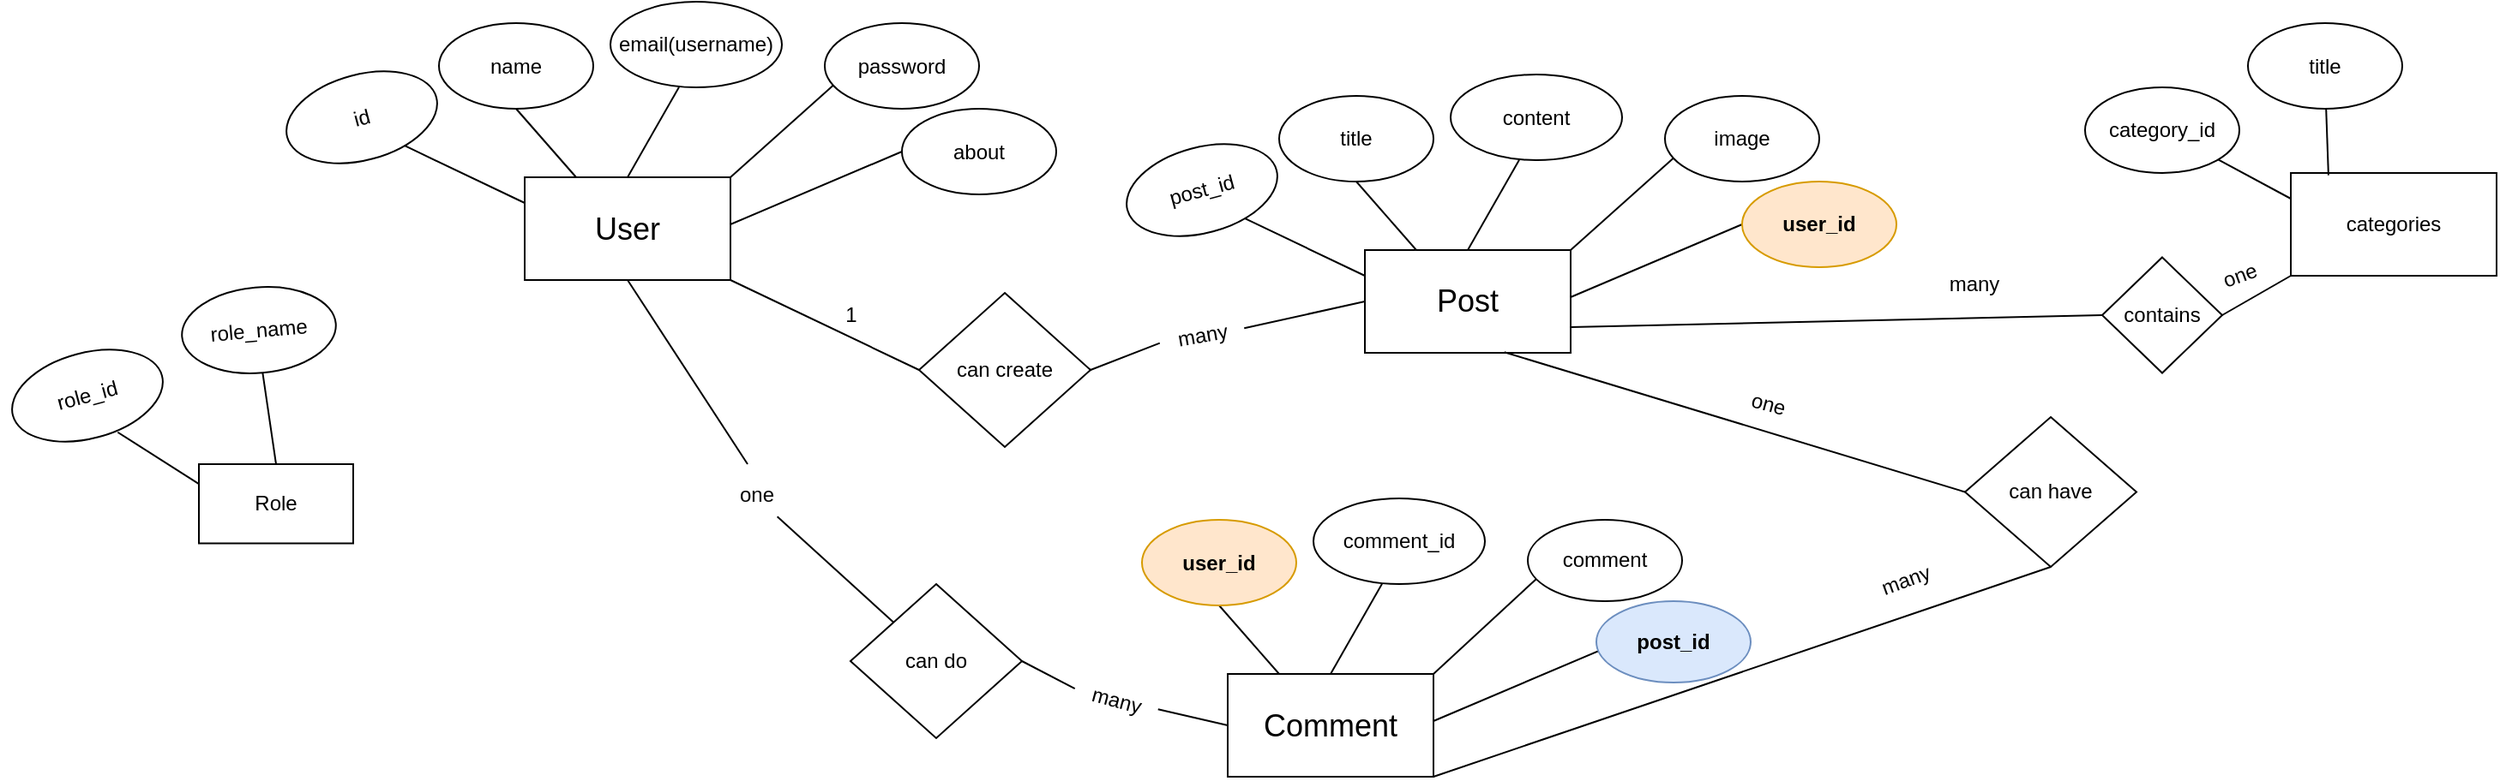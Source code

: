 <mxfile version="24.0.0" type="device">
  <diagram name="Page-1" id="8NYxzYodRxHyNJgZvf4s">
    <mxGraphModel dx="1644" dy="420" grid="1" gridSize="10" guides="1" tooltips="1" connect="1" arrows="1" fold="1" page="1" pageScale="1" pageWidth="850" pageHeight="1100" math="0" shadow="0">
      <root>
        <mxCell id="0" />
        <mxCell id="1" parent="0" />
        <mxCell id="JpUHTsAU69_Z2bJbJT-Z-1" value="&lt;font style=&quot;font-size: 18px;&quot;&gt;User&lt;/font&gt;" style="rounded=0;whiteSpace=wrap;html=1;" vertex="1" parent="1">
          <mxGeometry x="240" y="162.5" width="120" height="60" as="geometry" />
        </mxCell>
        <mxCell id="JpUHTsAU69_Z2bJbJT-Z-2" value="" style="endArrow=none;html=1;rounded=0;exitX=0;exitY=0.25;exitDx=0;exitDy=0;entryX=0.719;entryY=0.947;entryDx=0;entryDy=0;entryPerimeter=0;" edge="1" parent="1" source="JpUHTsAU69_Z2bJbJT-Z-1" target="JpUHTsAU69_Z2bJbJT-Z-4">
          <mxGeometry width="50" height="50" relative="1" as="geometry">
            <mxPoint x="230" y="182.5" as="sourcePoint" />
            <mxPoint x="217.273" y="152.5" as="targetPoint" />
          </mxGeometry>
        </mxCell>
        <mxCell id="JpUHTsAU69_Z2bJbJT-Z-4" value="id" style="ellipse;whiteSpace=wrap;html=1;rotation=-15;" vertex="1" parent="1">
          <mxGeometry x="100" y="102.5" width="90" height="50" as="geometry" />
        </mxCell>
        <mxCell id="JpUHTsAU69_Z2bJbJT-Z-5" value="" style="endArrow=none;html=1;rounded=0;exitX=1;exitY=0;exitDx=0;exitDy=0;entryX=0.059;entryY=0.72;entryDx=0;entryDy=0;entryPerimeter=0;" edge="1" parent="1" source="JpUHTsAU69_Z2bJbJT-Z-1" target="JpUHTsAU69_Z2bJbJT-Z-6">
          <mxGeometry width="50" height="50" relative="1" as="geometry">
            <mxPoint x="390" y="162.5" as="sourcePoint" />
            <mxPoint x="367.273" y="137.5" as="targetPoint" />
          </mxGeometry>
        </mxCell>
        <mxCell id="JpUHTsAU69_Z2bJbJT-Z-6" value="password" style="ellipse;whiteSpace=wrap;html=1;" vertex="1" parent="1">
          <mxGeometry x="415" y="72.5" width="90" height="50" as="geometry" />
        </mxCell>
        <mxCell id="JpUHTsAU69_Z2bJbJT-Z-8" value="" style="endArrow=none;html=1;rounded=0;exitX=0.25;exitY=0;exitDx=0;exitDy=0;entryX=0.5;entryY=1;entryDx=0;entryDy=0;" edge="1" parent="1" source="JpUHTsAU69_Z2bJbJT-Z-1" target="JpUHTsAU69_Z2bJbJT-Z-9">
          <mxGeometry width="50" height="50" relative="1" as="geometry">
            <mxPoint x="300" y="145" as="sourcePoint" />
            <mxPoint x="277.273" y="120" as="targetPoint" />
          </mxGeometry>
        </mxCell>
        <mxCell id="JpUHTsAU69_Z2bJbJT-Z-9" value="name" style="ellipse;whiteSpace=wrap;html=1;" vertex="1" parent="1">
          <mxGeometry x="190" y="72.5" width="90" height="50" as="geometry" />
        </mxCell>
        <mxCell id="JpUHTsAU69_Z2bJbJT-Z-10" value="" style="endArrow=none;html=1;rounded=0;exitX=0.5;exitY=0;exitDx=0;exitDy=0;entryX=0.4;entryY=0.997;entryDx=0;entryDy=0;entryPerimeter=0;" edge="1" parent="1" source="JpUHTsAU69_Z2bJbJT-Z-1" target="JpUHTsAU69_Z2bJbJT-Z-11">
          <mxGeometry width="50" height="50" relative="1" as="geometry">
            <mxPoint x="380" y="135" as="sourcePoint" />
            <mxPoint x="357.273" y="110" as="targetPoint" />
          </mxGeometry>
        </mxCell>
        <mxCell id="JpUHTsAU69_Z2bJbJT-Z-11" value="email(username)" style="ellipse;whiteSpace=wrap;html=1;" vertex="1" parent="1">
          <mxGeometry x="290" y="60" width="100" height="50" as="geometry" />
        </mxCell>
        <mxCell id="JpUHTsAU69_Z2bJbJT-Z-12" value="" style="endArrow=none;html=1;rounded=0;exitX=1;exitY=0.25;exitDx=0;exitDy=0;entryX=0;entryY=0.5;entryDx=0;entryDy=0;" edge="1" parent="1" target="JpUHTsAU69_Z2bJbJT-Z-13">
          <mxGeometry width="50" height="50" relative="1" as="geometry">
            <mxPoint x="360" y="190" as="sourcePoint" />
            <mxPoint x="527.273" y="195" as="targetPoint" />
          </mxGeometry>
        </mxCell>
        <mxCell id="JpUHTsAU69_Z2bJbJT-Z-13" value="about" style="ellipse;whiteSpace=wrap;html=1;" vertex="1" parent="1">
          <mxGeometry x="460" y="122.5" width="90" height="50" as="geometry" />
        </mxCell>
        <mxCell id="JpUHTsAU69_Z2bJbJT-Z-14" value="&lt;font style=&quot;font-size: 18px;&quot;&gt;Post&lt;/font&gt;" style="rounded=0;whiteSpace=wrap;html=1;" vertex="1" parent="1">
          <mxGeometry x="730" y="205" width="120" height="60" as="geometry" />
        </mxCell>
        <mxCell id="JpUHTsAU69_Z2bJbJT-Z-15" value="" style="endArrow=none;html=1;rounded=0;exitX=0;exitY=0.25;exitDx=0;exitDy=0;entryX=0.719;entryY=0.947;entryDx=0;entryDy=0;entryPerimeter=0;" edge="1" parent="1" source="JpUHTsAU69_Z2bJbJT-Z-14" target="JpUHTsAU69_Z2bJbJT-Z-16">
          <mxGeometry width="50" height="50" relative="1" as="geometry">
            <mxPoint x="720" y="225" as="sourcePoint" />
            <mxPoint x="707.273" y="195" as="targetPoint" />
          </mxGeometry>
        </mxCell>
        <mxCell id="JpUHTsAU69_Z2bJbJT-Z-16" value="post_id" style="ellipse;whiteSpace=wrap;html=1;rotation=-15;" vertex="1" parent="1">
          <mxGeometry x="590" y="145" width="90" height="50" as="geometry" />
        </mxCell>
        <mxCell id="JpUHTsAU69_Z2bJbJT-Z-17" value="" style="endArrow=none;html=1;rounded=0;exitX=1;exitY=0;exitDx=0;exitDy=0;entryX=0.059;entryY=0.72;entryDx=0;entryDy=0;entryPerimeter=0;" edge="1" parent="1" source="JpUHTsAU69_Z2bJbJT-Z-14" target="JpUHTsAU69_Z2bJbJT-Z-18">
          <mxGeometry width="50" height="50" relative="1" as="geometry">
            <mxPoint x="880" y="205" as="sourcePoint" />
            <mxPoint x="857.273" y="180" as="targetPoint" />
          </mxGeometry>
        </mxCell>
        <mxCell id="JpUHTsAU69_Z2bJbJT-Z-18" value="image" style="ellipse;whiteSpace=wrap;html=1;" vertex="1" parent="1">
          <mxGeometry x="905" y="115" width="90" height="50" as="geometry" />
        </mxCell>
        <mxCell id="JpUHTsAU69_Z2bJbJT-Z-19" value="" style="endArrow=none;html=1;rounded=0;exitX=0.25;exitY=0;exitDx=0;exitDy=0;entryX=0.5;entryY=1;entryDx=0;entryDy=0;" edge="1" parent="1" source="JpUHTsAU69_Z2bJbJT-Z-14" target="JpUHTsAU69_Z2bJbJT-Z-20">
          <mxGeometry width="50" height="50" relative="1" as="geometry">
            <mxPoint x="790" y="187.5" as="sourcePoint" />
            <mxPoint x="767.273" y="162.5" as="targetPoint" />
          </mxGeometry>
        </mxCell>
        <mxCell id="JpUHTsAU69_Z2bJbJT-Z-20" value="title" style="ellipse;whiteSpace=wrap;html=1;" vertex="1" parent="1">
          <mxGeometry x="680" y="115" width="90" height="50" as="geometry" />
        </mxCell>
        <mxCell id="JpUHTsAU69_Z2bJbJT-Z-21" value="" style="endArrow=none;html=1;rounded=0;exitX=0.5;exitY=0;exitDx=0;exitDy=0;entryX=0.4;entryY=0.997;entryDx=0;entryDy=0;entryPerimeter=0;" edge="1" parent="1" source="JpUHTsAU69_Z2bJbJT-Z-14" target="JpUHTsAU69_Z2bJbJT-Z-22">
          <mxGeometry width="50" height="50" relative="1" as="geometry">
            <mxPoint x="870" y="177.5" as="sourcePoint" />
            <mxPoint x="847.273" y="152.5" as="targetPoint" />
          </mxGeometry>
        </mxCell>
        <mxCell id="JpUHTsAU69_Z2bJbJT-Z-22" value="content" style="ellipse;whiteSpace=wrap;html=1;" vertex="1" parent="1">
          <mxGeometry x="780" y="102.5" width="100" height="50" as="geometry" />
        </mxCell>
        <mxCell id="JpUHTsAU69_Z2bJbJT-Z-23" value="" style="endArrow=none;html=1;rounded=0;exitX=1;exitY=0.25;exitDx=0;exitDy=0;entryX=0;entryY=0.5;entryDx=0;entryDy=0;" edge="1" parent="1" target="JpUHTsAU69_Z2bJbJT-Z-24">
          <mxGeometry width="50" height="50" relative="1" as="geometry">
            <mxPoint x="850" y="232.5" as="sourcePoint" />
            <mxPoint x="1017.273" y="237.5" as="targetPoint" />
          </mxGeometry>
        </mxCell>
        <mxCell id="JpUHTsAU69_Z2bJbJT-Z-24" value="&lt;b&gt;user_id&lt;/b&gt;" style="ellipse;whiteSpace=wrap;html=1;fillColor=#ffe6cc;strokeColor=#d79b00;" vertex="1" parent="1">
          <mxGeometry x="950" y="165" width="90" height="50" as="geometry" />
        </mxCell>
        <mxCell id="JpUHTsAU69_Z2bJbJT-Z-26" value="can create" style="rhombus;whiteSpace=wrap;html=1;" vertex="1" parent="1">
          <mxGeometry x="470" y="230" width="100" height="90" as="geometry" />
        </mxCell>
        <mxCell id="JpUHTsAU69_Z2bJbJT-Z-34" value="1" style="text;html=1;align=center;verticalAlign=middle;resizable=0;points=[];autosize=1;strokeColor=none;fillColor=none;" vertex="1" parent="1">
          <mxGeometry x="415" y="228" width="30" height="30" as="geometry" />
        </mxCell>
        <mxCell id="JpUHTsAU69_Z2bJbJT-Z-36" value="" style="endArrow=none;html=1;rounded=0;entryX=0;entryY=0.5;entryDx=0;entryDy=0;exitX=1;exitY=0.5;exitDx=0;exitDy=0;" edge="1" parent="1" source="JpUHTsAU69_Z2bJbJT-Z-35" target="JpUHTsAU69_Z2bJbJT-Z-14">
          <mxGeometry width="50" height="50" relative="1" as="geometry">
            <mxPoint x="570" y="278" as="sourcePoint" />
            <mxPoint x="620" y="228" as="targetPoint" />
          </mxGeometry>
        </mxCell>
        <mxCell id="JpUHTsAU69_Z2bJbJT-Z-37" value="" style="endArrow=none;html=1;rounded=0;entryX=1;entryY=1;entryDx=0;entryDy=0;exitX=0;exitY=0.5;exitDx=0;exitDy=0;" edge="1" parent="1" source="JpUHTsAU69_Z2bJbJT-Z-26" target="JpUHTsAU69_Z2bJbJT-Z-1">
          <mxGeometry width="50" height="50" relative="1" as="geometry">
            <mxPoint x="650" y="240" as="sourcePoint" />
            <mxPoint x="700" y="190" as="targetPoint" />
          </mxGeometry>
        </mxCell>
        <mxCell id="JpUHTsAU69_Z2bJbJT-Z-38" value="" style="endArrow=none;html=1;rounded=0;entryX=0;entryY=0.5;entryDx=0;entryDy=0;exitX=1;exitY=0.5;exitDx=0;exitDy=0;" edge="1" parent="1" source="JpUHTsAU69_Z2bJbJT-Z-26" target="JpUHTsAU69_Z2bJbJT-Z-35">
          <mxGeometry width="50" height="50" relative="1" as="geometry">
            <mxPoint x="570" y="275" as="sourcePoint" />
            <mxPoint x="730" y="235" as="targetPoint" />
          </mxGeometry>
        </mxCell>
        <mxCell id="JpUHTsAU69_Z2bJbJT-Z-35" value="many" style="text;html=1;align=center;verticalAlign=middle;resizable=0;points=[];autosize=1;strokeColor=none;fillColor=none;rotation=-10;" vertex="1" parent="1">
          <mxGeometry x="610" y="240" width="50" height="30" as="geometry" />
        </mxCell>
        <mxCell id="JpUHTsAU69_Z2bJbJT-Z-39" value="&lt;font style=&quot;font-size: 18px;&quot;&gt;Comment&lt;/font&gt;" style="rounded=0;whiteSpace=wrap;html=1;" vertex="1" parent="1">
          <mxGeometry x="650" y="452.5" width="120" height="60" as="geometry" />
        </mxCell>
        <mxCell id="JpUHTsAU69_Z2bJbJT-Z-41" value="" style="endArrow=none;html=1;rounded=0;exitX=1;exitY=0;exitDx=0;exitDy=0;entryX=0.059;entryY=0.72;entryDx=0;entryDy=0;entryPerimeter=0;" edge="1" parent="1" source="JpUHTsAU69_Z2bJbJT-Z-39" target="JpUHTsAU69_Z2bJbJT-Z-42">
          <mxGeometry width="50" height="50" relative="1" as="geometry">
            <mxPoint x="800" y="452.5" as="sourcePoint" />
            <mxPoint x="777.273" y="427.5" as="targetPoint" />
          </mxGeometry>
        </mxCell>
        <mxCell id="JpUHTsAU69_Z2bJbJT-Z-42" value="comment" style="ellipse;whiteSpace=wrap;html=1;" vertex="1" parent="1">
          <mxGeometry x="825" y="362.5" width="90" height="47.5" as="geometry" />
        </mxCell>
        <mxCell id="JpUHTsAU69_Z2bJbJT-Z-43" value="" style="endArrow=none;html=1;rounded=0;exitX=0.25;exitY=0;exitDx=0;exitDy=0;entryX=0.5;entryY=1;entryDx=0;entryDy=0;" edge="1" parent="1" source="JpUHTsAU69_Z2bJbJT-Z-39" target="JpUHTsAU69_Z2bJbJT-Z-44">
          <mxGeometry width="50" height="50" relative="1" as="geometry">
            <mxPoint x="710" y="435" as="sourcePoint" />
            <mxPoint x="687.273" y="410" as="targetPoint" />
          </mxGeometry>
        </mxCell>
        <mxCell id="JpUHTsAU69_Z2bJbJT-Z-44" value="&lt;b&gt;user_id&lt;/b&gt;" style="ellipse;whiteSpace=wrap;html=1;fillColor=#ffe6cc;strokeColor=#d79b00;" vertex="1" parent="1">
          <mxGeometry x="600" y="362.5" width="90" height="50" as="geometry" />
        </mxCell>
        <mxCell id="JpUHTsAU69_Z2bJbJT-Z-45" value="" style="endArrow=none;html=1;rounded=0;exitX=0.5;exitY=0;exitDx=0;exitDy=0;entryX=0.4;entryY=0.997;entryDx=0;entryDy=0;entryPerimeter=0;" edge="1" parent="1" source="JpUHTsAU69_Z2bJbJT-Z-39" target="JpUHTsAU69_Z2bJbJT-Z-46">
          <mxGeometry width="50" height="50" relative="1" as="geometry">
            <mxPoint x="790" y="425" as="sourcePoint" />
            <mxPoint x="767.273" y="400" as="targetPoint" />
          </mxGeometry>
        </mxCell>
        <mxCell id="JpUHTsAU69_Z2bJbJT-Z-46" value="comment_id" style="ellipse;whiteSpace=wrap;html=1;" vertex="1" parent="1">
          <mxGeometry x="700" y="350" width="100" height="50" as="geometry" />
        </mxCell>
        <mxCell id="JpUHTsAU69_Z2bJbJT-Z-47" value="" style="endArrow=none;html=1;rounded=0;exitX=1;exitY=0.25;exitDx=0;exitDy=0;entryX=0;entryY=0.5;entryDx=0;entryDy=0;" edge="1" parent="1">
          <mxGeometry width="50" height="50" relative="1" as="geometry">
            <mxPoint x="770" y="480" as="sourcePoint" />
            <mxPoint x="870" y="437.5" as="targetPoint" />
          </mxGeometry>
        </mxCell>
        <mxCell id="JpUHTsAU69_Z2bJbJT-Z-49" value="&lt;b&gt;post_id&lt;/b&gt;" style="ellipse;whiteSpace=wrap;html=1;fillColor=#dae8fc;strokeColor=#6c8ebf;" vertex="1" parent="1">
          <mxGeometry x="865" y="410" width="90" height="47.5" as="geometry" />
        </mxCell>
        <mxCell id="JpUHTsAU69_Z2bJbJT-Z-50" value="can do" style="rhombus;whiteSpace=wrap;html=1;" vertex="1" parent="1">
          <mxGeometry x="430" y="400" width="100" height="90" as="geometry" />
        </mxCell>
        <mxCell id="JpUHTsAU69_Z2bJbJT-Z-51" value="one" style="text;html=1;align=center;verticalAlign=middle;resizable=0;points=[];autosize=1;strokeColor=none;fillColor=none;" vertex="1" parent="1">
          <mxGeometry x="355" y="332.5" width="40" height="30" as="geometry" />
        </mxCell>
        <mxCell id="JpUHTsAU69_Z2bJbJT-Z-52" value="" style="endArrow=none;html=1;rounded=0;entryX=0;entryY=0.5;entryDx=0;entryDy=0;exitX=1;exitY=0.5;exitDx=0;exitDy=0;" edge="1" parent="1" source="JpUHTsAU69_Z2bJbJT-Z-50" target="JpUHTsAU69_Z2bJbJT-Z-53">
          <mxGeometry width="50" height="50" relative="1" as="geometry">
            <mxPoint x="455" y="387.5" as="sourcePoint" />
            <mxPoint x="615" y="347.5" as="targetPoint" />
          </mxGeometry>
        </mxCell>
        <mxCell id="JpUHTsAU69_Z2bJbJT-Z-53" value="many" style="text;html=1;align=center;verticalAlign=middle;resizable=0;points=[];autosize=1;strokeColor=none;fillColor=none;rotation=15;" vertex="1" parent="1">
          <mxGeometry x="560" y="452.5" width="50" height="30" as="geometry" />
        </mxCell>
        <mxCell id="JpUHTsAU69_Z2bJbJT-Z-55" value="" style="endArrow=none;html=1;rounded=0;entryX=0;entryY=0.5;entryDx=0;entryDy=0;" edge="1" parent="1" source="JpUHTsAU69_Z2bJbJT-Z-53" target="JpUHTsAU69_Z2bJbJT-Z-39">
          <mxGeometry width="50" height="50" relative="1" as="geometry">
            <mxPoint x="650" y="370" as="sourcePoint" />
            <mxPoint x="700" y="320" as="targetPoint" />
          </mxGeometry>
        </mxCell>
        <mxCell id="JpUHTsAU69_Z2bJbJT-Z-56" value="" style="endArrow=none;html=1;rounded=0;entryX=0.5;entryY=1;entryDx=0;entryDy=0;" edge="1" parent="1" target="JpUHTsAU69_Z2bJbJT-Z-1">
          <mxGeometry width="50" height="50" relative="1" as="geometry">
            <mxPoint x="370" y="330" as="sourcePoint" />
            <mxPoint x="700" y="320" as="targetPoint" />
          </mxGeometry>
        </mxCell>
        <mxCell id="JpUHTsAU69_Z2bJbJT-Z-57" value="" style="endArrow=none;html=1;rounded=0;entryX=0.808;entryY=0.939;entryDx=0;entryDy=0;entryPerimeter=0;" edge="1" parent="1" source="JpUHTsAU69_Z2bJbJT-Z-50" target="JpUHTsAU69_Z2bJbJT-Z-51">
          <mxGeometry width="50" height="50" relative="1" as="geometry">
            <mxPoint x="650" y="370" as="sourcePoint" />
            <mxPoint x="700" y="320" as="targetPoint" />
          </mxGeometry>
        </mxCell>
        <mxCell id="JpUHTsAU69_Z2bJbJT-Z-58" value="can have" style="rhombus;whiteSpace=wrap;html=1;" vertex="1" parent="1">
          <mxGeometry x="1080" y="302.5" width="100" height="87.5" as="geometry" />
        </mxCell>
        <mxCell id="JpUHTsAU69_Z2bJbJT-Z-59" value="" style="endArrow=none;html=1;rounded=0;entryX=0.678;entryY=0.994;entryDx=0;entryDy=0;exitX=0;exitY=0.5;exitDx=0;exitDy=0;entryPerimeter=0;" edge="1" parent="1" source="JpUHTsAU69_Z2bJbJT-Z-58" target="JpUHTsAU69_Z2bJbJT-Z-14">
          <mxGeometry width="50" height="50" relative="1" as="geometry">
            <mxPoint x="480" y="285" as="sourcePoint" />
            <mxPoint x="370" y="233" as="targetPoint" />
          </mxGeometry>
        </mxCell>
        <mxCell id="JpUHTsAU69_Z2bJbJT-Z-60" value="" style="endArrow=none;html=1;rounded=0;entryX=1;entryY=1;entryDx=0;entryDy=0;exitX=0.5;exitY=1;exitDx=0;exitDy=0;" edge="1" parent="1" source="JpUHTsAU69_Z2bJbJT-Z-58" target="JpUHTsAU69_Z2bJbJT-Z-39">
          <mxGeometry width="50" height="50" relative="1" as="geometry">
            <mxPoint x="1090" y="358" as="sourcePoint" />
            <mxPoint x="821" y="275" as="targetPoint" />
          </mxGeometry>
        </mxCell>
        <mxCell id="JpUHTsAU69_Z2bJbJT-Z-61" value="one" style="text;html=1;align=center;verticalAlign=middle;resizable=0;points=[];autosize=1;strokeColor=none;fillColor=none;rotation=15;" vertex="1" parent="1">
          <mxGeometry x="945" y="280" width="40" height="30" as="geometry" />
        </mxCell>
        <mxCell id="JpUHTsAU69_Z2bJbJT-Z-62" value="many" style="text;html=1;align=center;verticalAlign=middle;resizable=0;points=[];autosize=1;strokeColor=none;fillColor=none;rotation=-20;" vertex="1" parent="1">
          <mxGeometry x="1020" y="382.5" width="50" height="30" as="geometry" />
        </mxCell>
        <mxCell id="JpUHTsAU69_Z2bJbJT-Z-63" value="categories" style="rounded=0;whiteSpace=wrap;html=1;" vertex="1" parent="1">
          <mxGeometry x="1270" y="160" width="120" height="60" as="geometry" />
        </mxCell>
        <mxCell id="JpUHTsAU69_Z2bJbJT-Z-64" value="" style="endArrow=none;html=1;rounded=0;exitX=0;exitY=0.25;exitDx=0;exitDy=0;" edge="1" parent="1" source="JpUHTsAU69_Z2bJbJT-Z-63" target="JpUHTsAU69_Z2bJbJT-Z-65">
          <mxGeometry width="50" height="50" relative="1" as="geometry">
            <mxPoint x="1240" y="172.5" as="sourcePoint" />
            <mxPoint x="1210" y="140" as="targetPoint" />
          </mxGeometry>
        </mxCell>
        <mxCell id="JpUHTsAU69_Z2bJbJT-Z-65" value="category_id" style="ellipse;whiteSpace=wrap;html=1;" vertex="1" parent="1">
          <mxGeometry x="1150" y="110" width="90" height="50" as="geometry" />
        </mxCell>
        <mxCell id="JpUHTsAU69_Z2bJbJT-Z-66" value="" style="endArrow=none;html=1;rounded=0;exitX=0.183;exitY=0.022;exitDx=0;exitDy=0;exitPerimeter=0;" edge="1" parent="1" target="JpUHTsAU69_Z2bJbJT-Z-67" source="JpUHTsAU69_Z2bJbJT-Z-63">
          <mxGeometry width="50" height="50" relative="1" as="geometry">
            <mxPoint x="1365" y="137.5" as="sourcePoint" />
            <mxPoint x="1305" y="102.5" as="targetPoint" />
          </mxGeometry>
        </mxCell>
        <mxCell id="JpUHTsAU69_Z2bJbJT-Z-67" value="title" style="ellipse;whiteSpace=wrap;html=1;" vertex="1" parent="1">
          <mxGeometry x="1245" y="72.5" width="90" height="50" as="geometry" />
        </mxCell>
        <mxCell id="JpUHTsAU69_Z2bJbJT-Z-68" value="contains" style="rhombus;whiteSpace=wrap;html=1;" vertex="1" parent="1">
          <mxGeometry x="1160" y="209.25" width="70" height="67.5" as="geometry" />
        </mxCell>
        <mxCell id="JpUHTsAU69_Z2bJbJT-Z-69" value="" style="endArrow=none;html=1;rounded=0;exitX=0;exitY=1;exitDx=0;exitDy=0;entryX=1;entryY=0.5;entryDx=0;entryDy=0;" edge="1" parent="1" source="JpUHTsAU69_Z2bJbJT-Z-63" target="JpUHTsAU69_Z2bJbJT-Z-68">
          <mxGeometry width="50" height="50" relative="1" as="geometry">
            <mxPoint x="1280" y="185" as="sourcePoint" />
            <mxPoint x="1237" y="162" as="targetPoint" />
          </mxGeometry>
        </mxCell>
        <mxCell id="JpUHTsAU69_Z2bJbJT-Z-70" value="" style="endArrow=none;html=1;rounded=0;exitX=0;exitY=0.5;exitDx=0;exitDy=0;entryX=1;entryY=0.75;entryDx=0;entryDy=0;" edge="1" parent="1" source="JpUHTsAU69_Z2bJbJT-Z-68" target="JpUHTsAU69_Z2bJbJT-Z-14">
          <mxGeometry width="50" height="50" relative="1" as="geometry">
            <mxPoint x="1280" y="230" as="sourcePoint" />
            <mxPoint x="1240" y="266" as="targetPoint" />
          </mxGeometry>
        </mxCell>
        <mxCell id="JpUHTsAU69_Z2bJbJT-Z-71" value="one" style="text;html=1;align=center;verticalAlign=middle;resizable=0;points=[];autosize=1;strokeColor=none;fillColor=none;rotation=-20;" vertex="1" parent="1">
          <mxGeometry x="1220" y="205" width="40" height="30" as="geometry" />
        </mxCell>
        <mxCell id="JpUHTsAU69_Z2bJbJT-Z-73" value="many" style="text;html=1;align=center;verticalAlign=middle;resizable=0;points=[];autosize=1;strokeColor=none;fillColor=none;rotation=0;" vertex="1" parent="1">
          <mxGeometry x="1060" y="210" width="50" height="30" as="geometry" />
        </mxCell>
        <mxCell id="JpUHTsAU69_Z2bJbJT-Z-74" value="Role" style="rounded=0;whiteSpace=wrap;html=1;" vertex="1" parent="1">
          <mxGeometry x="50" y="330" width="90" height="46.25" as="geometry" />
        </mxCell>
        <mxCell id="JpUHTsAU69_Z2bJbJT-Z-75" value="" style="endArrow=none;html=1;rounded=0;exitX=0;exitY=0.25;exitDx=0;exitDy=0;entryX=0.628;entryY=1.004;entryDx=0;entryDy=0;entryPerimeter=0;" edge="1" parent="1" target="JpUHTsAU69_Z2bJbJT-Z-76" source="JpUHTsAU69_Z2bJbJT-Z-74">
          <mxGeometry width="50" height="50" relative="1" as="geometry">
            <mxPoint x="90" y="330" as="sourcePoint" />
            <mxPoint x="10" y="310" as="targetPoint" />
          </mxGeometry>
        </mxCell>
        <mxCell id="JpUHTsAU69_Z2bJbJT-Z-76" value="role_id" style="ellipse;whiteSpace=wrap;html=1;rotation=-15;" vertex="1" parent="1">
          <mxGeometry x="-60" y="265" width="90" height="50" as="geometry" />
        </mxCell>
        <mxCell id="JpUHTsAU69_Z2bJbJT-Z-77" value="" style="endArrow=none;html=1;rounded=0;exitX=0.5;exitY=0;exitDx=0;exitDy=0;entryX=0.5;entryY=1;entryDx=0;entryDy=0;" edge="1" parent="1" target="JpUHTsAU69_Z2bJbJT-Z-78" source="JpUHTsAU69_Z2bJbJT-Z-74">
          <mxGeometry width="50" height="50" relative="1" as="geometry">
            <mxPoint x="140" y="302.5" as="sourcePoint" />
            <mxPoint x="100" y="270.5" as="targetPoint" />
          </mxGeometry>
        </mxCell>
        <mxCell id="JpUHTsAU69_Z2bJbJT-Z-78" value="role_name" style="ellipse;whiteSpace=wrap;html=1;rotation=-5;" vertex="1" parent="1">
          <mxGeometry x="40" y="226.75" width="90" height="50" as="geometry" />
        </mxCell>
      </root>
    </mxGraphModel>
  </diagram>
</mxfile>
